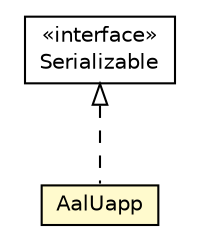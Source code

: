 #!/usr/local/bin/dot
#
# Class diagram 
# Generated by UMLGraph version R5_6-24-gf6e263 (http://www.umlgraph.org/)
#

digraph G {
	edge [fontname="Helvetica",fontsize=10,labelfontname="Helvetica",labelfontsize=10];
	node [fontname="Helvetica",fontsize=10,shape=plaintext];
	nodesep=0.25;
	ranksep=0.5;
	// org.universAAL.middleware.managers.deploy.uapp.model.AalUapp
	c68011 [label=<<table title="org.universAAL.middleware.managers.deploy.uapp.model.AalUapp" border="0" cellborder="1" cellspacing="0" cellpadding="2" port="p" bgcolor="lemonChiffon" href="./AalUapp.html">
		<tr><td><table border="0" cellspacing="0" cellpadding="1">
<tr><td align="center" balign="center"> AalUapp </td></tr>
		</table></td></tr>
		</table>>, URL="./AalUapp.html", fontname="Helvetica", fontcolor="black", fontsize=10.0];
	//org.universAAL.middleware.managers.deploy.uapp.model.AalUapp implements java.io.Serializable
	c69031:p -> c68011:p [dir=back,arrowtail=empty,style=dashed];
	// java.io.Serializable
	c69031 [label=<<table title="java.io.Serializable" border="0" cellborder="1" cellspacing="0" cellpadding="2" port="p" href="http://java.sun.com/j2se/1.4.2/docs/api/java/io/Serializable.html">
		<tr><td><table border="0" cellspacing="0" cellpadding="1">
<tr><td align="center" balign="center"> &#171;interface&#187; </td></tr>
<tr><td align="center" balign="center"> Serializable </td></tr>
		</table></td></tr>
		</table>>, URL="http://java.sun.com/j2se/1.4.2/docs/api/java/io/Serializable.html", fontname="Helvetica", fontcolor="black", fontsize=10.0];
}

